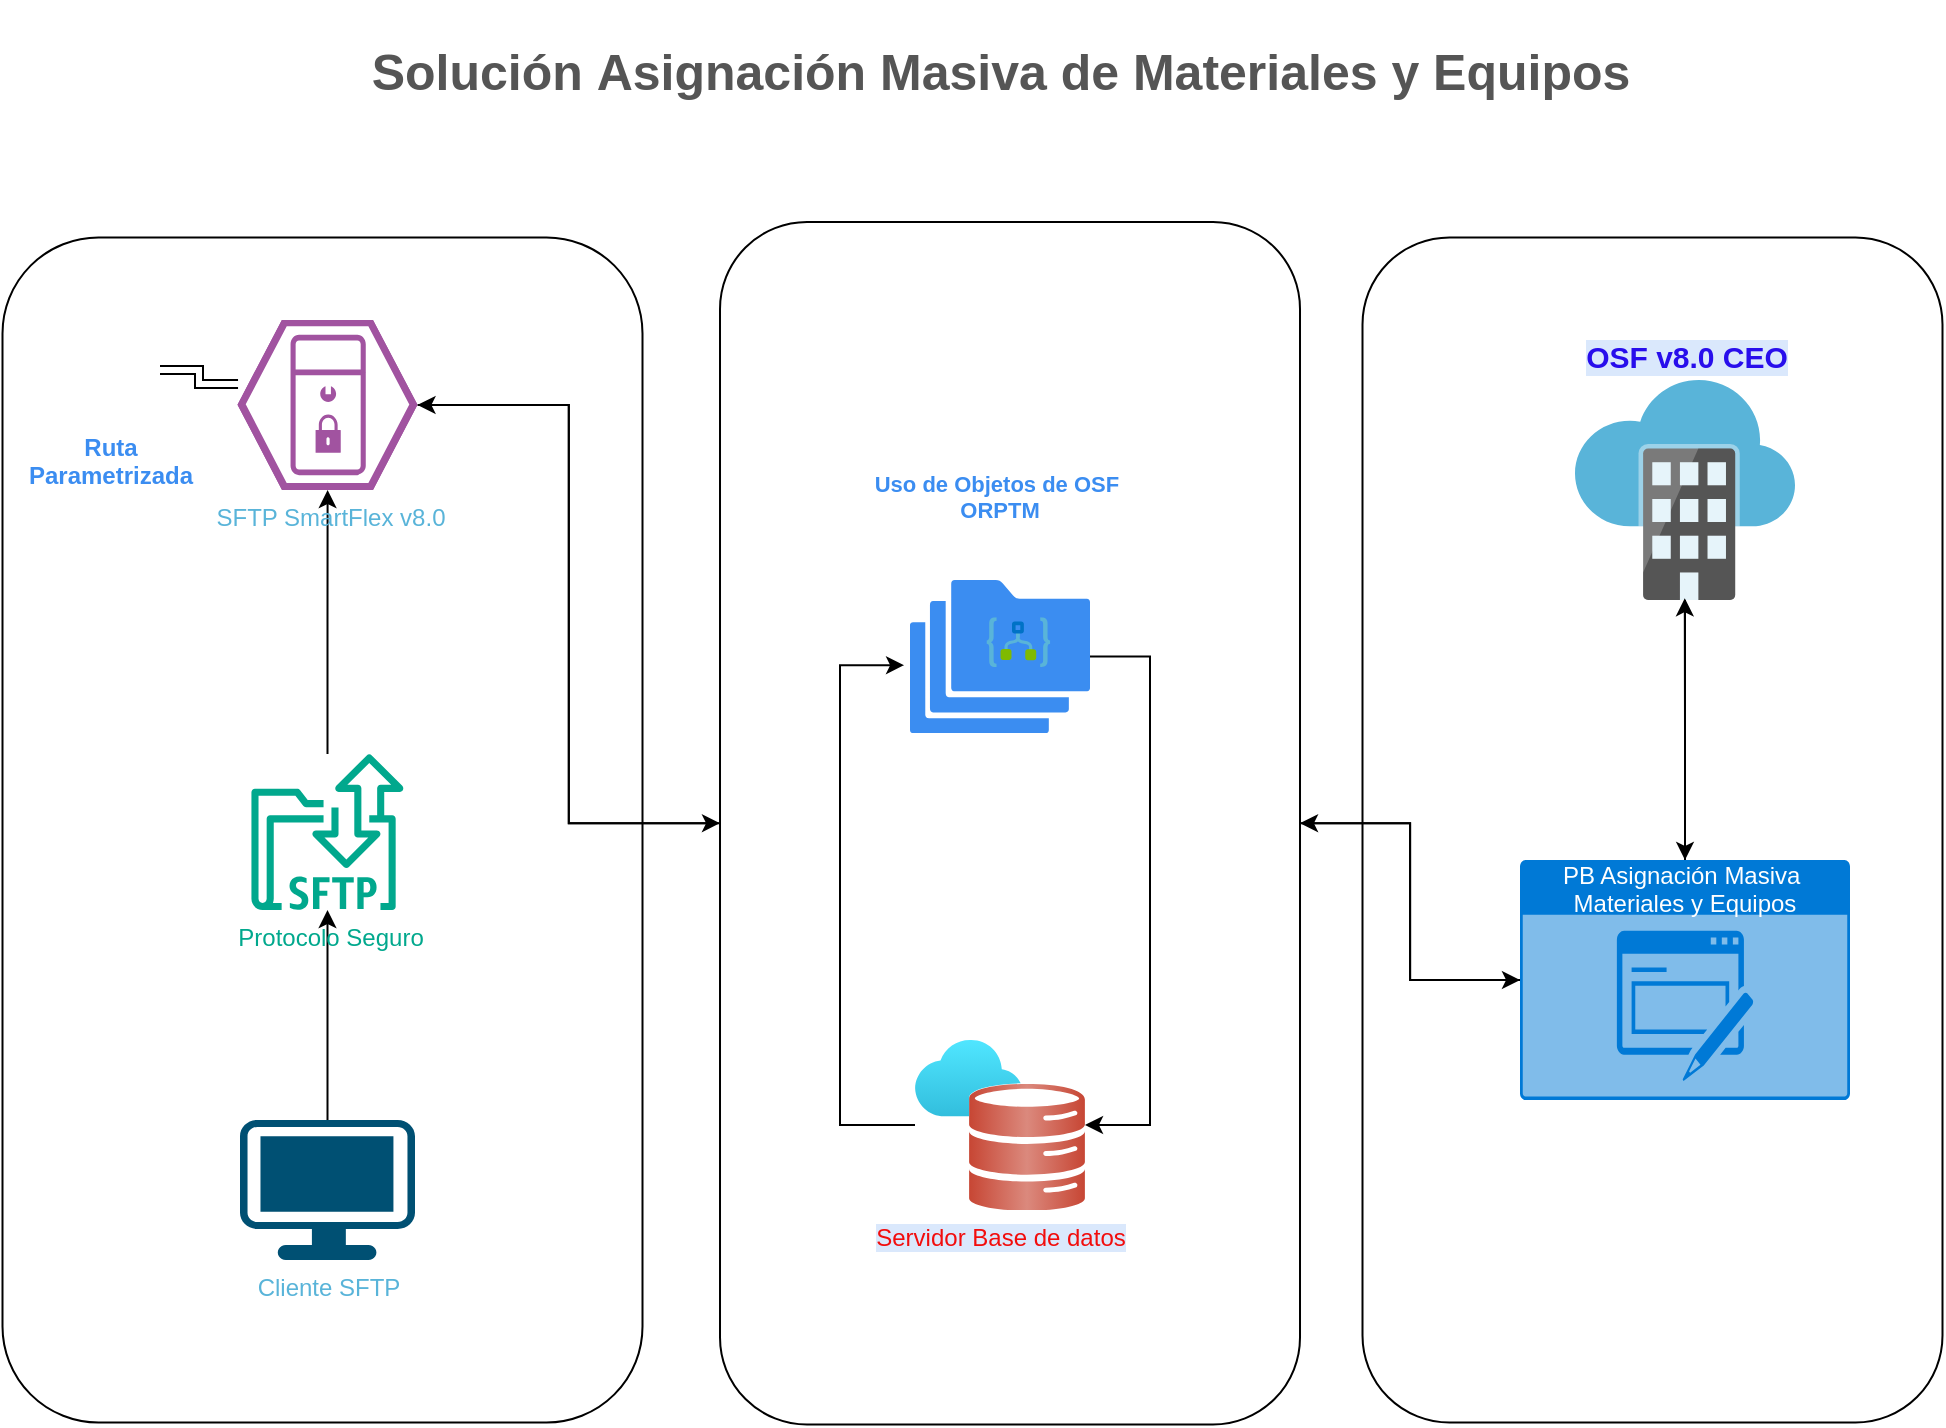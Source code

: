 <mxfile version="28.2.3">
  <diagram name="Página-1" id="GaKZNHGlAN73U_5XXHMx">
    <mxGraphModel dx="1418" dy="786" grid="1" gridSize="10" guides="1" tooltips="1" connect="1" arrows="1" fold="1" page="1" pageScale="1" pageWidth="1169" pageHeight="827" math="0" shadow="0">
      <root>
        <mxCell id="0" />
        <mxCell id="1" parent="0" />
        <mxCell id="tklojOHJzrnAR231xeOE-2" value="" style="rounded=1;whiteSpace=wrap;html=1;rotation=90;" parent="1" vertex="1">
          <mxGeometry x="600" y="330" width="592.5" height="290" as="geometry" />
        </mxCell>
        <mxCell id="tklojOHJzrnAR231xeOE-22" value="" style="rounded=1;whiteSpace=wrap;html=1;rotation=90;" parent="1" vertex="1">
          <mxGeometry x="274.38" y="326.63" width="601.25" height="290" as="geometry" />
        </mxCell>
        <mxCell id="tklojOHJzrnAR231xeOE-23" value="" style="rounded=1;whiteSpace=wrap;html=1;rotation=90;" parent="1" vertex="1">
          <mxGeometry x="-65" y="315" width="592.5" height="320" as="geometry" />
        </mxCell>
        <mxCell id="tklojOHJzrnAR231xeOE-1" value="OSF v8.0 CEO" style="image;sketch=0;aspect=fixed;html=1;points=[];align=center;fontSize=15;image=img/lib/mscae/Software_as_a_Service.svg;labelBackgroundColor=light-dark(#dae8fc, #ededed);fontColor=light-dark(#280eec, #ededed);fontStyle=1;labelPosition=center;verticalLabelPosition=top;verticalAlign=bottom;" parent="1" vertex="1">
          <mxGeometry x="857.5" y="250" width="110" height="110" as="geometry" />
        </mxCell>
        <mxCell id="tklojOHJzrnAR231xeOE-12" style="edgeStyle=orthogonalEdgeStyle;rounded=0;orthogonalLoop=1;jettySize=auto;html=1;" parent="1" source="tklojOHJzrnAR231xeOE-8" target="tklojOHJzrnAR231xeOE-10" edge="1">
          <mxGeometry relative="1" as="geometry" />
        </mxCell>
        <mxCell id="tklojOHJzrnAR231xeOE-8" value="Cliente SFTP" style="points=[[0.03,0.03,0],[0.5,0,0],[0.97,0.03,0],[1,0.4,0],[0.97,0.745,0],[0.5,1,0],[0.03,0.745,0],[0,0.4,0]];verticalLabelPosition=bottom;sketch=0;html=1;verticalAlign=top;aspect=fixed;align=center;pointerEvents=1;shape=mxgraph.cisco19.workstation;fillColor=#005073;strokeColor=none;fontColor=light-dark(#59b4d9, #ededed);" parent="1" vertex="1">
          <mxGeometry x="190" y="620" width="87.5" height="70" as="geometry" />
        </mxCell>
        <mxCell id="tklojOHJzrnAR231xeOE-20" style="edgeStyle=orthogonalEdgeStyle;rounded=0;orthogonalLoop=1;jettySize=auto;html=1;" parent="1" source="tklojOHJzrnAR231xeOE-10" target="tklojOHJzrnAR231xeOE-15" edge="1">
          <mxGeometry relative="1" as="geometry" />
        </mxCell>
        <mxCell id="tklojOHJzrnAR231xeOE-10" value="Protocolo Seguro" style="sketch=0;outlineConnect=0;fontColor=light-dark(#01a88d, #bdc7d4);gradientColor=none;fillColor=#01A88D;strokeColor=none;dashed=0;verticalLabelPosition=bottom;verticalAlign=top;align=center;html=1;fontSize=12;fontStyle=0;aspect=fixed;shape=mxgraph.aws4.transfer_for_sftp_resource;spacingLeft=2;" parent="1" vertex="1">
          <mxGeometry x="192.75" y="437" width="82" height="78" as="geometry" />
        </mxCell>
        <mxCell id="tklojOHJzrnAR231xeOE-34" style="edgeStyle=orthogonalEdgeStyle;rounded=0;orthogonalLoop=1;jettySize=auto;html=1;" parent="1" source="tklojOHJzrnAR231xeOE-15" target="tklojOHJzrnAR231xeOE-22" edge="1">
          <mxGeometry relative="1" as="geometry" />
        </mxCell>
        <mxCell id="tklojOHJzrnAR231xeOE-15" value="SFTP SmartFlex v8.0" style="verticalLabelPosition=bottom;sketch=0;html=1;fillColor=#A153A0;strokeColor=#ffffff;verticalAlign=top;align=center;points=[[0,0.5,0],[0.125,0.25,0],[0.25,0,0],[0.5,0,0],[0.75,0,0],[0.875,0.25,0],[1,0.5,0],[0.875,0.75,0],[0.75,1,0],[0.5,1,0],[0.125,0.75,0]];pointerEvents=1;shape=mxgraph.cisco_safe.compositeIcon;bgIcon=mxgraph.cisco_safe.design.blank_device;resIcon=mxgraph.cisco_safe.design.server_3;labelPosition=center;spacingLeft=2;fontColor=light-dark(#59b4d9, #ededed);" parent="1" vertex="1">
          <mxGeometry x="188.75" y="220" width="90" height="85" as="geometry" />
        </mxCell>
        <mxCell id="tklojOHJzrnAR231xeOE-27" style="edgeStyle=orthogonalEdgeStyle;rounded=0;orthogonalLoop=1;jettySize=auto;html=1;entryX=0.5;entryY=0;entryDx=0;entryDy=0;" parent="1" source="tklojOHJzrnAR231xeOE-16" target="tklojOHJzrnAR231xeOE-22" edge="1">
          <mxGeometry relative="1" as="geometry" />
        </mxCell>
        <mxCell id="tklojOHJzrnAR231xeOE-16" value="PB Asignación Masiva&amp;nbsp;&lt;div&gt;Materiales y Equipos&lt;/div&gt;&lt;div&gt;&lt;br&gt;&lt;div&gt;&lt;br&gt;&lt;/div&gt;&lt;/div&gt;" style="html=1;whiteSpace=wrap;strokeColor=none;fillColor=#0079D6;labelPosition=center;verticalLabelPosition=middle;verticalAlign=top;align=center;fontSize=12;outlineConnect=0;spacingTop=-6;fontColor=#FFFFFF;sketch=0;shape=mxgraph.sitemap.form;" parent="1" vertex="1">
          <mxGeometry x="830" y="490" width="165" height="120" as="geometry" />
        </mxCell>
        <mxCell id="tklojOHJzrnAR231xeOE-17" value="Servidor Base de datos" style="image;aspect=fixed;html=1;points=[];align=center;fontSize=12;image=img/lib/azure2/databases/Oracle_Database.svg;labelBackgroundColor=light-dark(#dae8fc, #ededed);fontColor=light-dark(#f20d0d, #ededed);" parent="1" vertex="1">
          <mxGeometry x="527.5" y="580" width="85" height="85" as="geometry" />
        </mxCell>
        <mxCell id="tklojOHJzrnAR231xeOE-26" value="Uso de Objetos de OSF &#xa;ORPTM&#xa;&#xa;" style="group;labelPosition=center;verticalLabelPosition=top;align=center;verticalAlign=bottom;fontStyle=1;fontColor=light-dark(#3b8df1, #ededed);fontSize=11;" parent="1" vertex="1" connectable="0">
          <mxGeometry x="525" y="350" width="90" height="80" as="geometry" />
        </mxCell>
        <mxCell id="tklojOHJzrnAR231xeOE-25" value="" style="sketch=0;html=1;aspect=fixed;strokeColor=none;shadow=0;fillColor=#3B8DF1;verticalAlign=top;labelPosition=center;verticalLabelPosition=bottom;shape=mxgraph.gcp2.folders" parent="tklojOHJzrnAR231xeOE-26" vertex="1">
          <mxGeometry width="90" height="76.498" as="geometry" />
        </mxCell>
        <mxCell id="tklojOHJzrnAR231xeOE-24" value="" style="image;sketch=0;aspect=fixed;html=1;points=[];align=center;fontSize=12;image=img/lib/mscae/Logic_Apps.svg;" parent="tklojOHJzrnAR231xeOE-26" vertex="1">
          <mxGeometry x="38.249" y="18.667" width="31.874" height="24.862" as="geometry" />
        </mxCell>
        <mxCell id="tklojOHJzrnAR231xeOE-28" style="edgeStyle=orthogonalEdgeStyle;rounded=0;orthogonalLoop=1;jettySize=auto;html=1;entryX=0.5;entryY=0;entryDx=0;entryDy=0;entryPerimeter=0;" parent="1" source="tklojOHJzrnAR231xeOE-1" target="tklojOHJzrnAR231xeOE-16" edge="1">
          <mxGeometry relative="1" as="geometry" />
        </mxCell>
        <mxCell id="tklojOHJzrnAR231xeOE-29" style="edgeStyle=orthogonalEdgeStyle;rounded=0;orthogonalLoop=1;jettySize=auto;html=1;entryX=0.499;entryY=0.992;entryDx=0;entryDy=0;entryPerimeter=0;" parent="1" source="tklojOHJzrnAR231xeOE-16" target="tklojOHJzrnAR231xeOE-1" edge="1">
          <mxGeometry relative="1" as="geometry" />
        </mxCell>
        <mxCell id="tklojOHJzrnAR231xeOE-30" style="edgeStyle=orthogonalEdgeStyle;rounded=0;orthogonalLoop=1;jettySize=auto;html=1;entryX=0;entryY=0.5;entryDx=0;entryDy=0;entryPerimeter=0;exitX=0.5;exitY=0;exitDx=0;exitDy=0;" parent="1" source="tklojOHJzrnAR231xeOE-22" target="tklojOHJzrnAR231xeOE-16" edge="1">
          <mxGeometry relative="1" as="geometry" />
        </mxCell>
        <mxCell id="tklojOHJzrnAR231xeOE-35" style="edgeStyle=orthogonalEdgeStyle;rounded=0;orthogonalLoop=1;jettySize=auto;html=1;entryX=1;entryY=0.5;entryDx=0;entryDy=0;entryPerimeter=0;" parent="1" source="tklojOHJzrnAR231xeOE-22" target="tklojOHJzrnAR231xeOE-15" edge="1">
          <mxGeometry relative="1" as="geometry" />
        </mxCell>
        <mxCell id="tklojOHJzrnAR231xeOE-36" style="edgeStyle=entityRelationEdgeStyle;rounded=0;orthogonalLoop=1;jettySize=auto;html=1;strokeColor=default;" parent="1" source="tklojOHJzrnAR231xeOE-25" target="tklojOHJzrnAR231xeOE-17" edge="1">
          <mxGeometry relative="1" as="geometry" />
        </mxCell>
        <mxCell id="tklojOHJzrnAR231xeOE-38" style="edgeStyle=orthogonalEdgeStyle;rounded=0;orthogonalLoop=1;jettySize=auto;html=1;entryX=-0.033;entryY=0.557;entryDx=0;entryDy=0;entryPerimeter=0;" parent="1" source="tklojOHJzrnAR231xeOE-17" target="tklojOHJzrnAR231xeOE-25" edge="1">
          <mxGeometry relative="1" as="geometry">
            <Array as="points">
              <mxPoint x="490" y="623" />
              <mxPoint x="490" y="393" />
            </Array>
          </mxGeometry>
        </mxCell>
        <mxCell id="PaSD0ZUk3fDogM5hzEUK-1" value="Solución&amp;nbsp;&lt;span style=&quot;background-color: transparent; color: light-dark(rgb(85, 85, 85), rgb(237, 237, 237));&quot;&gt;Asignación Masiva de Materiales y Equipos&lt;/span&gt;" style="text;html=1;fontSize=25;fontStyle=1;verticalAlign=middle;align=center;strokeWidth=3;fontColor=light-dark(#555555, #ededed);" parent="1" vertex="1">
          <mxGeometry x="110" y="60" width="920" height="70" as="geometry" />
        </mxCell>
        <mxCell id="DQhsDFS7Y7FfYDSMO6gJ-1" value="Ruta&lt;div&gt;Parametrizada&lt;/div&gt;" style="shape=image;html=1;verticalAlign=top;verticalLabelPosition=bottom;labelBackgroundColor=#ffffff;imageAspect=0;aspect=fixed;image=https://icons.diagrams.net/icon-cache1/WHCompare_Servers___Web_Hosting-2845/sftp-1033.svg;fontStyle=1;fontColor=light-dark(#3b8df1, #ededed);" parent="1" vertex="1">
          <mxGeometry x="100" y="220" width="50" height="50" as="geometry" />
        </mxCell>
        <mxCell id="DQhsDFS7Y7FfYDSMO6gJ-2" style="edgeStyle=elbowEdgeStyle;rounded=0;orthogonalLoop=1;jettySize=auto;html=1;entryX=0.003;entryY=0.376;entryDx=0;entryDy=0;entryPerimeter=0;shape=link;" parent="1" source="DQhsDFS7Y7FfYDSMO6gJ-1" target="tklojOHJzrnAR231xeOE-15" edge="1">
          <mxGeometry relative="1" as="geometry" />
        </mxCell>
      </root>
    </mxGraphModel>
  </diagram>
</mxfile>
